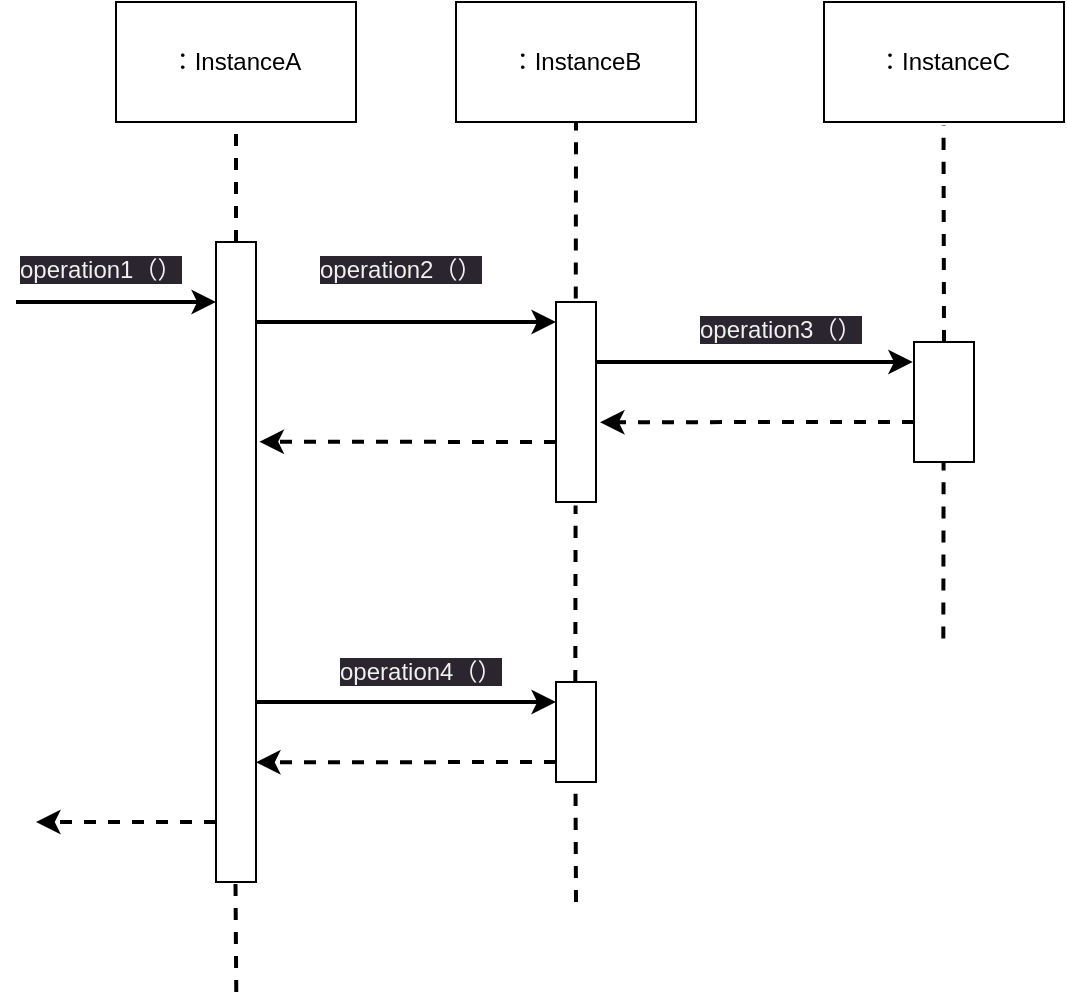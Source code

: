 <mxfile>
    <diagram id="hdcn8mA4v_Pmloraiczh" name="第1頁">
        <mxGraphModel dx="779" dy="537" grid="1" gridSize="10" guides="1" tooltips="1" connect="1" arrows="1" fold="1" page="1" pageScale="1" pageWidth="827" pageHeight="1169" math="0" shadow="0">
            <root>
                <mxCell id="0"/>
                <mxCell id="1" parent="0"/>
                <mxCell id="2" value="：InstanceA" style="rounded=0;whiteSpace=wrap;html=1;" vertex="1" parent="1">
                    <mxGeometry x="170" y="89" width="120" height="60" as="geometry"/>
                </mxCell>
                <mxCell id="3" value="：InstanceB" style="rounded=0;whiteSpace=wrap;html=1;" vertex="1" parent="1">
                    <mxGeometry x="340" y="89" width="120" height="60" as="geometry"/>
                </mxCell>
                <mxCell id="4" value="：InstanceC" style="rounded=0;whiteSpace=wrap;html=1;" vertex="1" parent="1">
                    <mxGeometry x="524" y="89" width="120" height="60" as="geometry"/>
                </mxCell>
                <mxCell id="5" value="" style="rounded=0;whiteSpace=wrap;html=1;" vertex="1" parent="1">
                    <mxGeometry x="220" y="209" width="20" height="320" as="geometry"/>
                </mxCell>
                <mxCell id="7" value="" style="rounded=0;whiteSpace=wrap;html=1;" vertex="1" parent="1">
                    <mxGeometry x="390" y="239" width="20" height="100" as="geometry"/>
                </mxCell>
                <mxCell id="8" value="" style="rounded=0;whiteSpace=wrap;html=1;" vertex="1" parent="1">
                    <mxGeometry x="390" y="429" width="20" height="50" as="geometry"/>
                </mxCell>
                <mxCell id="9" value="" style="rounded=0;whiteSpace=wrap;html=1;" vertex="1" parent="1">
                    <mxGeometry x="569" y="259" width="30" height="60" as="geometry"/>
                </mxCell>
                <mxCell id="12" value="" style="endArrow=classic;html=1;strokeWidth=2;" edge="1" parent="1">
                    <mxGeometry width="50" height="50" relative="1" as="geometry">
                        <mxPoint x="120" y="239" as="sourcePoint"/>
                        <mxPoint x="220" y="239" as="targetPoint"/>
                    </mxGeometry>
                </mxCell>
                <mxCell id="13" value="" style="endArrow=classic;html=1;entryX=0;entryY=0.1;entryDx=0;entryDy=0;entryPerimeter=0;strokeWidth=2;" edge="1" parent="1" target="7">
                    <mxGeometry width="50" height="50" relative="1" as="geometry">
                        <mxPoint x="240" y="249" as="sourcePoint"/>
                        <mxPoint x="320" y="249" as="targetPoint"/>
                    </mxGeometry>
                </mxCell>
                <mxCell id="19" value="" style="endArrow=classic;html=1;entryX=0;entryY=0.1;entryDx=0;entryDy=0;entryPerimeter=0;strokeWidth=2;" edge="1" parent="1">
                    <mxGeometry width="50" height="50" relative="1" as="geometry">
                        <mxPoint x="240" y="439" as="sourcePoint"/>
                        <mxPoint x="390" y="439" as="targetPoint"/>
                    </mxGeometry>
                </mxCell>
                <mxCell id="20" value="" style="endArrow=classic;html=1;entryX=-0.02;entryY=0.167;entryDx=0;entryDy=0;entryPerimeter=0;strokeWidth=2;" edge="1" parent="1" target="9">
                    <mxGeometry width="50" height="50" relative="1" as="geometry">
                        <mxPoint x="410" y="269" as="sourcePoint"/>
                        <mxPoint x="560" y="269" as="targetPoint"/>
                    </mxGeometry>
                </mxCell>
                <mxCell id="21" value="" style="endArrow=classic;html=1;strokeWidth=2;dashed=1;" edge="1" parent="1">
                    <mxGeometry width="50" height="50" relative="1" as="geometry">
                        <mxPoint x="220" y="499" as="sourcePoint"/>
                        <mxPoint x="130" y="499" as="targetPoint"/>
                    </mxGeometry>
                </mxCell>
                <mxCell id="22" value="" style="endArrow=classic;html=1;strokeWidth=2;dashed=1;entryX=1.086;entryY=0.312;entryDx=0;entryDy=0;entryPerimeter=0;" edge="1" parent="1" target="5">
                    <mxGeometry width="50" height="50" relative="1" as="geometry">
                        <mxPoint x="390" y="309" as="sourcePoint"/>
                        <mxPoint x="300" y="309" as="targetPoint"/>
                    </mxGeometry>
                </mxCell>
                <mxCell id="23" value="" style="endArrow=classic;html=1;strokeWidth=2;dashed=1;entryX=1;entryY=0.813;entryDx=0;entryDy=0;entryPerimeter=0;" edge="1" parent="1" target="5">
                    <mxGeometry width="50" height="50" relative="1" as="geometry">
                        <mxPoint x="390" y="469" as="sourcePoint"/>
                        <mxPoint x="300" y="469" as="targetPoint"/>
                    </mxGeometry>
                </mxCell>
                <mxCell id="24" value="" style="endArrow=classic;html=1;strokeWidth=2;dashed=1;entryX=1.1;entryY=0.601;entryDx=0;entryDy=0;entryPerimeter=0;" edge="1" parent="1" target="7">
                    <mxGeometry width="50" height="50" relative="1" as="geometry">
                        <mxPoint x="569" y="299" as="sourcePoint"/>
                        <mxPoint x="479" y="299" as="targetPoint"/>
                    </mxGeometry>
                </mxCell>
                <mxCell id="25" value="" style="endArrow=none;dashed=1;html=1;strokeWidth=2;exitX=0.5;exitY=0;exitDx=0;exitDy=0;" edge="1" parent="1" source="5" target="2">
                    <mxGeometry width="50" height="50" relative="1" as="geometry">
                        <mxPoint x="230" y="199" as="sourcePoint"/>
                        <mxPoint x="230" y="159" as="targetPoint"/>
                    </mxGeometry>
                </mxCell>
                <mxCell id="26" value="" style="endArrow=none;dashed=1;html=1;strokeWidth=2;exitX=0.5;exitY=0;exitDx=0;exitDy=0;" edge="1" parent="1">
                    <mxGeometry width="50" height="50" relative="1" as="geometry">
                        <mxPoint x="230.13" y="584" as="sourcePoint"/>
                        <mxPoint x="229.71" y="524" as="targetPoint"/>
                    </mxGeometry>
                </mxCell>
                <mxCell id="27" value="" style="endArrow=none;dashed=1;html=1;strokeWidth=2;exitX=0.494;exitY=-0.018;exitDx=0;exitDy=0;exitPerimeter=0;" edge="1" parent="1" source="7" target="3">
                    <mxGeometry width="50" height="50" relative="1" as="geometry">
                        <mxPoint x="400.08" y="219" as="sourcePoint"/>
                        <mxPoint x="399.66" y="159" as="targetPoint"/>
                        <Array as="points">
                            <mxPoint x="400" y="159"/>
                        </Array>
                    </mxGeometry>
                </mxCell>
                <mxCell id="28" value="" style="endArrow=none;dashed=1;html=1;strokeWidth=2;exitX=0.494;exitY=-0.018;exitDx=0;exitDy=0;exitPerimeter=0;" edge="1" parent="1">
                    <mxGeometry width="50" height="50" relative="1" as="geometry">
                        <mxPoint x="399.66" y="429.0" as="sourcePoint"/>
                        <mxPoint x="399.78" y="340.8" as="targetPoint"/>
                        <Array as="points">
                            <mxPoint x="399.78" y="350.8"/>
                        </Array>
                    </mxGeometry>
                </mxCell>
                <mxCell id="29" value="" style="endArrow=none;dashed=1;html=1;strokeWidth=2;" edge="1" parent="1">
                    <mxGeometry width="50" height="50" relative="1" as="geometry">
                        <mxPoint x="400" y="539" as="sourcePoint"/>
                        <mxPoint x="399.78" y="479" as="targetPoint"/>
                        <Array as="points">
                            <mxPoint x="399.78" y="489"/>
                        </Array>
                    </mxGeometry>
                </mxCell>
                <mxCell id="30" value="" style="endArrow=none;dashed=1;html=1;strokeWidth=2;exitX=0.5;exitY=0;exitDx=0;exitDy=0;" edge="1" parent="1" source="9">
                    <mxGeometry width="50" height="50" relative="1" as="geometry">
                        <mxPoint x="583.66" y="239.0" as="sourcePoint"/>
                        <mxPoint x="583.78" y="150.8" as="targetPoint"/>
                        <Array as="points">
                            <mxPoint x="583.78" y="160.8"/>
                        </Array>
                    </mxGeometry>
                </mxCell>
                <mxCell id="31" value="" style="endArrow=none;dashed=1;html=1;strokeWidth=2;exitX=0.494;exitY=-0.018;exitDx=0;exitDy=0;exitPerimeter=0;" edge="1" parent="1">
                    <mxGeometry width="50" height="50" relative="1" as="geometry">
                        <mxPoint x="583.66" y="407.2" as="sourcePoint"/>
                        <mxPoint x="583.78" y="319" as="targetPoint"/>
                        <Array as="points">
                            <mxPoint x="583.78" y="329"/>
                        </Array>
                    </mxGeometry>
                </mxCell>
                <mxCell id="34" value="&lt;span style=&quot;color: rgb(240, 240, 240); font-family: Helvetica; font-size: 12px; font-style: normal; font-variant-ligatures: normal; font-variant-caps: normal; font-weight: 400; letter-spacing: normal; orphans: 2; text-align: center; text-indent: 0px; text-transform: none; widows: 2; word-spacing: 0px; -webkit-text-stroke-width: 0px; background-color: rgb(42, 37, 47); text-decoration-thickness: initial; text-decoration-style: initial; text-decoration-color: initial; float: none; display: inline !important;&quot;&gt;operation2（）&lt;/span&gt;" style="text;whiteSpace=wrap;html=1;" vertex="1" parent="1">
                    <mxGeometry x="270" y="209" width="110" height="40" as="geometry"/>
                </mxCell>
                <mxCell id="35" value="&lt;span style=&quot;color: rgb(240, 240, 240); font-family: Helvetica; font-size: 12px; font-style: normal; font-variant-ligatures: normal; font-variant-caps: normal; font-weight: 400; letter-spacing: normal; orphans: 2; text-align: center; text-indent: 0px; text-transform: none; widows: 2; word-spacing: 0px; -webkit-text-stroke-width: 0px; background-color: rgb(42, 37, 47); text-decoration-thickness: initial; text-decoration-style: initial; text-decoration-color: initial; float: none; display: inline !important;&quot;&gt;operation3（）&lt;/span&gt;" style="text;whiteSpace=wrap;html=1;" vertex="1" parent="1">
                    <mxGeometry x="460" y="239" width="110" height="40" as="geometry"/>
                </mxCell>
                <mxCell id="36" value="&lt;span style=&quot;color: rgb(240, 240, 240); font-family: Helvetica; font-size: 12px; font-style: normal; font-variant-ligatures: normal; font-variant-caps: normal; font-weight: 400; letter-spacing: normal; orphans: 2; text-align: center; text-indent: 0px; text-transform: none; widows: 2; word-spacing: 0px; -webkit-text-stroke-width: 0px; background-color: rgb(42, 37, 47); text-decoration-thickness: initial; text-decoration-style: initial; text-decoration-color: initial; float: none; display: inline !important;&quot;&gt;operation4（）&lt;/span&gt;" style="text;whiteSpace=wrap;html=1;" vertex="1" parent="1">
                    <mxGeometry x="280" y="410" width="110" height="40" as="geometry"/>
                </mxCell>
                <mxCell id="37" value="&lt;span style=&quot;color: rgb(240, 240, 240); font-family: Helvetica; font-size: 12px; font-style: normal; font-variant-ligatures: normal; font-variant-caps: normal; font-weight: 400; letter-spacing: normal; orphans: 2; text-align: center; text-indent: 0px; text-transform: none; widows: 2; word-spacing: 0px; -webkit-text-stroke-width: 0px; background-color: rgb(42, 37, 47); text-decoration-thickness: initial; text-decoration-style: initial; text-decoration-color: initial; float: none; display: inline !important;&quot;&gt;operation1（）&lt;/span&gt;" style="text;whiteSpace=wrap;html=1;" vertex="1" parent="1">
                    <mxGeometry x="120" y="209" width="110" height="40" as="geometry"/>
                </mxCell>
            </root>
        </mxGraphModel>
    </diagram>
</mxfile>